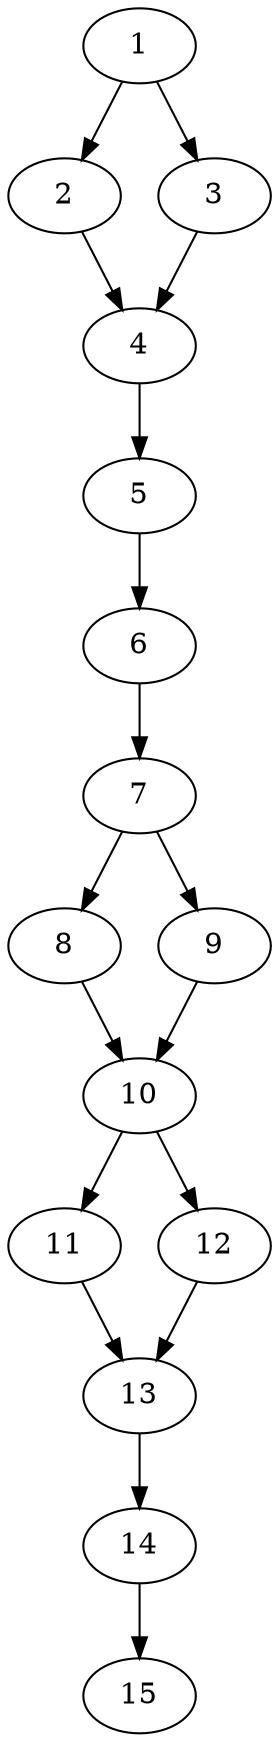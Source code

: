 // DAG automatically generated by daggen at Thu Oct  3 13:59:26 2019
// ./daggen --dot -n 15 --ccr 0.5 --fat 0.3 --regular 0.7 --density 0.9 --mindata 5242880 --maxdata 52428800 
digraph G {
  1 [size="13002752", alpha="0.14", expect_size="6501376"] 
  1 -> 2 [size ="6501376"]
  1 -> 3 [size ="6501376"]
  2 [size="94666752", alpha="0.15", expect_size="47333376"] 
  2 -> 4 [size ="47333376"]
  3 [size="61208576", alpha="0.03", expect_size="30604288"] 
  3 -> 4 [size ="30604288"]
  4 [size="22859776", alpha="0.19", expect_size="11429888"] 
  4 -> 5 [size ="11429888"]
  5 [size="46493696", alpha="0.08", expect_size="23246848"] 
  5 -> 6 [size ="23246848"]
  6 [size="78309376", alpha="0.10", expect_size="39154688"] 
  6 -> 7 [size ="39154688"]
  7 [size="84660224", alpha="0.05", expect_size="42330112"] 
  7 -> 8 [size ="42330112"]
  7 -> 9 [size ="42330112"]
  8 [size="17010688", alpha="0.09", expect_size="8505344"] 
  8 -> 10 [size ="8505344"]
  9 [size="28772352", alpha="0.18", expect_size="14386176"] 
  9 -> 10 [size ="14386176"]
  10 [size="17084416", alpha="0.04", expect_size="8542208"] 
  10 -> 11 [size ="8542208"]
  10 -> 12 [size ="8542208"]
  11 [size="74975232", alpha="0.04", expect_size="37487616"] 
  11 -> 13 [size ="37487616"]
  12 [size="48607232", alpha="0.07", expect_size="24303616"] 
  12 -> 13 [size ="24303616"]
  13 [size="23117824", alpha="0.16", expect_size="11558912"] 
  13 -> 14 [size ="11558912"]
  14 [size="35631104", alpha="0.06", expect_size="17815552"] 
  14 -> 15 [size ="17815552"]
  15 [size="29605888", alpha="0.09", expect_size="14802944"] 
}
